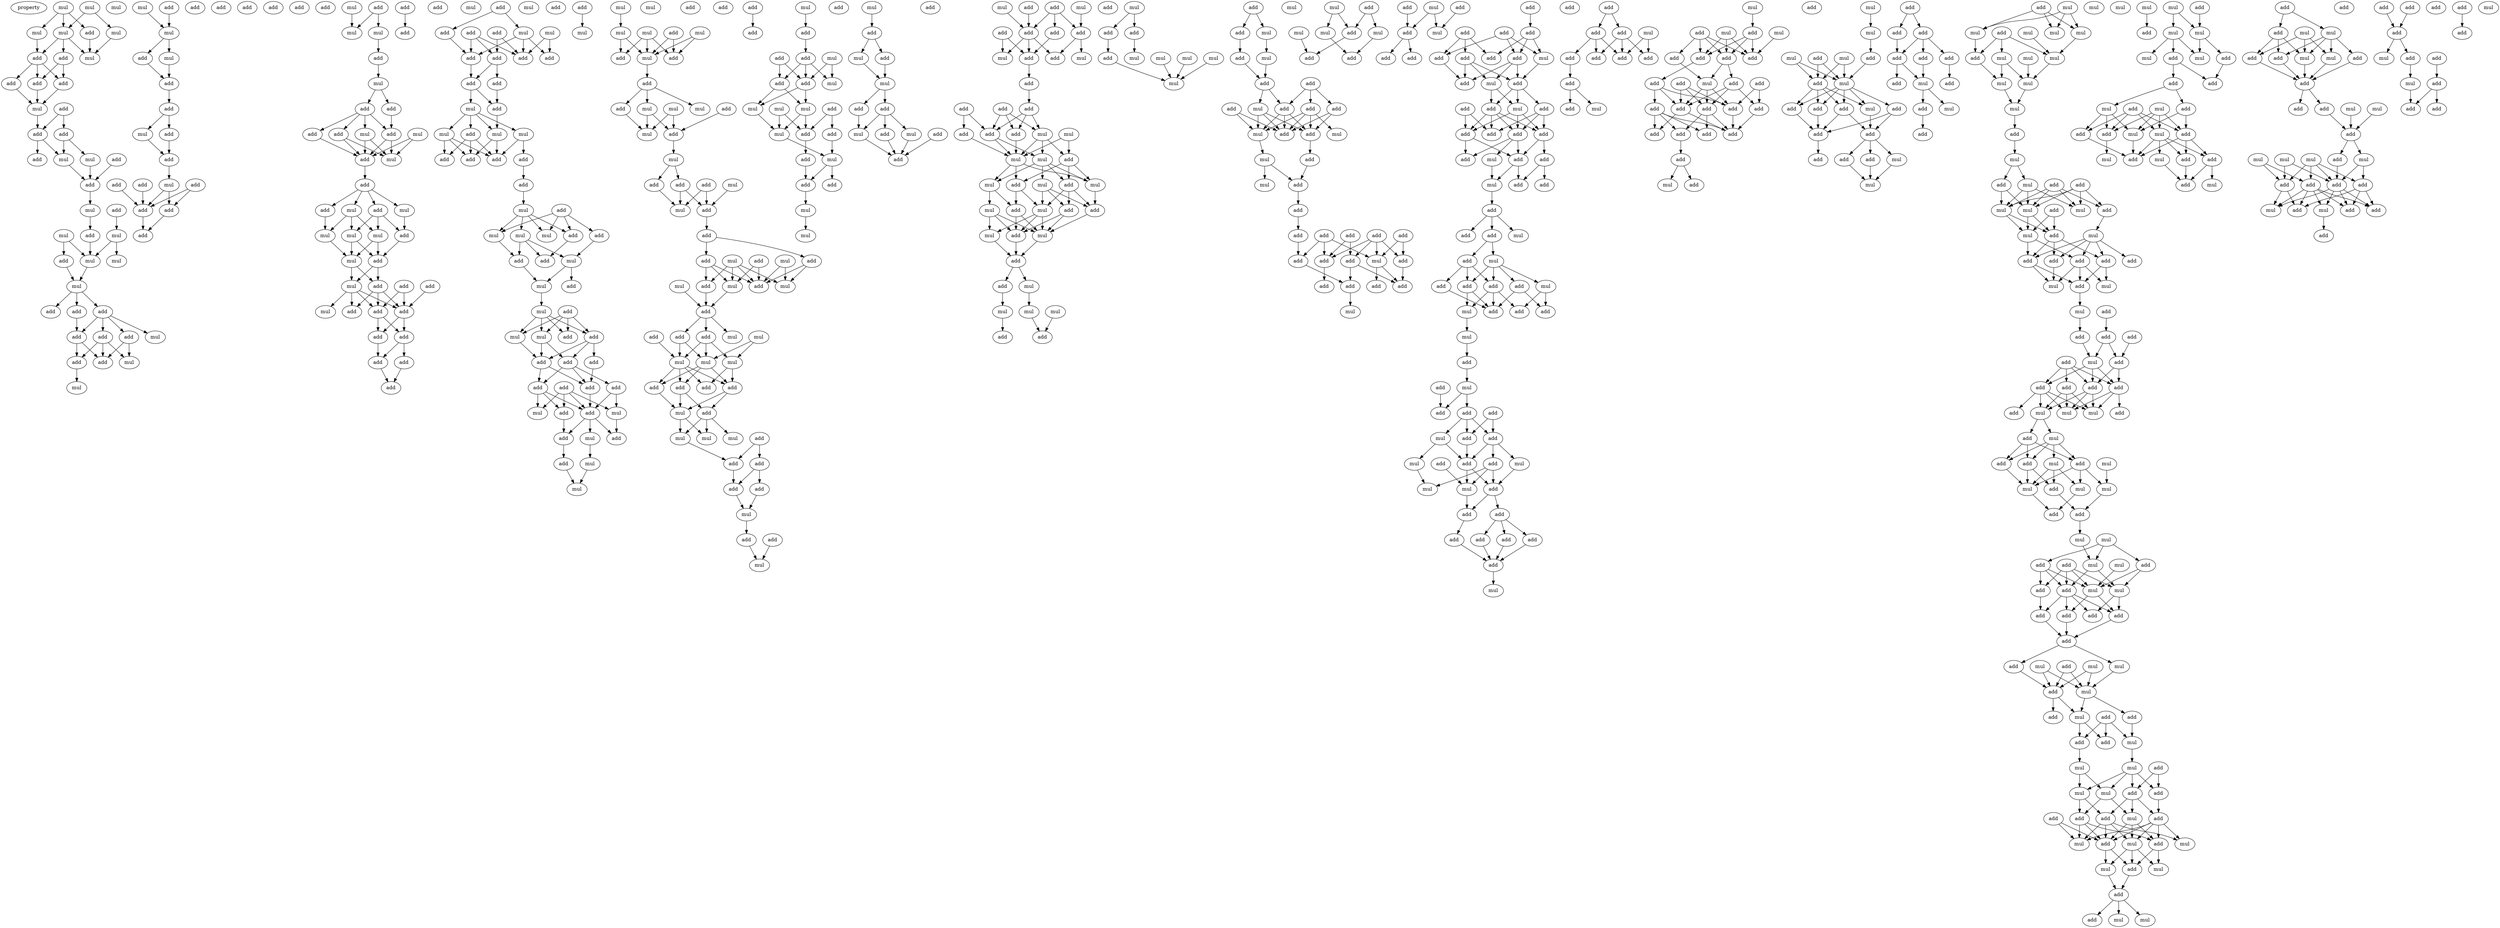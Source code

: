 digraph {
    node [fontcolor=black]
    property [mul=2,lf=1.2]
    0 [ label = mul ];
    1 [ label = mul ];
    2 [ label = mul ];
    3 [ label = add ];
    4 [ label = mul ];
    5 [ label = mul ];
    6 [ label = mul ];
    7 [ label = add ];
    8 [ label = add ];
    9 [ label = add ];
    10 [ label = add ];
    11 [ label = add ];
    12 [ label = add ];
    13 [ label = mul ];
    14 [ label = add ];
    15 [ label = add ];
    16 [ label = mul ];
    17 [ label = mul ];
    18 [ label = mul ];
    19 [ label = add ];
    20 [ label = add ];
    21 [ label = add ];
    22 [ label = add ];
    23 [ label = mul ];
    24 [ label = mul ];
    25 [ label = mul ];
    26 [ label = add ];
    27 [ label = mul ];
    28 [ label = mul ];
    29 [ label = add ];
    30 [ label = mul ];
    31 [ label = add ];
    32 [ label = add ];
    33 [ label = add ];
    34 [ label = add ];
    35 [ label = add ];
    36 [ label = add ];
    37 [ label = mul ];
    38 [ label = mul ];
    39 [ label = add ];
    40 [ label = add ];
    41 [ label = mul ];
    42 [ label = mul ];
    43 [ label = add ];
    44 [ label = mul ];
    45 [ label = add ];
    46 [ label = mul ];
    47 [ label = add ];
    48 [ label = add ];
    49 [ label = add ];
    50 [ label = add ];
    51 [ label = add ];
    52 [ label = mul ];
    53 [ label = add ];
    54 [ label = add ];
    55 [ label = add ];
    56 [ label = add ];
    57 [ label = mul ];
    58 [ label = add ];
    59 [ label = add ];
    60 [ label = add ];
    61 [ label = add ];
    62 [ label = add ];
    63 [ label = add ];
    64 [ label = mul ];
    65 [ label = add ];
    66 [ label = add ];
    67 [ label = mul ];
    68 [ label = mul ];
    69 [ label = add ];
    70 [ label = add ];
    71 [ label = mul ];
    72 [ label = add ];
    73 [ label = add ];
    74 [ label = add ];
    75 [ label = mul ];
    76 [ label = mul ];
    77 [ label = add ];
    78 [ label = add ];
    79 [ label = add ];
    80 [ label = add ];
    81 [ label = mul ];
    82 [ label = add ];
    83 [ label = add ];
    84 [ label = mul ];
    85 [ label = mul ];
    86 [ label = add ];
    87 [ label = mul ];
    88 [ label = mul ];
    89 [ label = mul ];
    90 [ label = add ];
    91 [ label = mul ];
    92 [ label = add ];
    93 [ label = add ];
    94 [ label = add ];
    95 [ label = mul ];
    96 [ label = add ];
    97 [ label = add ];
    98 [ label = add ];
    99 [ label = add ];
    100 [ label = mul ];
    101 [ label = add ];
    102 [ label = add ];
    103 [ label = add ];
    104 [ label = add ];
    105 [ label = add ];
    106 [ label = add ];
    107 [ label = mul ];
    108 [ label = add ];
    109 [ label = add ];
    110 [ label = add ];
    111 [ label = add ];
    112 [ label = mul ];
    113 [ label = mul ];
    114 [ label = add ];
    115 [ label = add ];
    116 [ label = add ];
    117 [ label = add ];
    118 [ label = add ];
    119 [ label = add ];
    120 [ label = add ];
    121 [ label = mul ];
    122 [ label = mul ];
    123 [ label = add ];
    124 [ label = mul ];
    125 [ label = mul ];
    126 [ label = add ];
    127 [ label = add ];
    128 [ label = add ];
    129 [ label = add ];
    130 [ label = add ];
    131 [ label = add ];
    132 [ label = mul ];
    133 [ label = add ];
    134 [ label = mul ];
    135 [ label = mul ];
    136 [ label = add ];
    137 [ label = mul ];
    138 [ label = add ];
    139 [ label = mul ];
    140 [ label = add ];
    141 [ label = add ];
    142 [ label = mul ];
    143 [ label = add ];
    144 [ label = mul ];
    145 [ label = add ];
    146 [ label = mul ];
    147 [ label = mul ];
    148 [ label = add ];
    149 [ label = mul ];
    150 [ label = add ];
    151 [ label = add ];
    152 [ label = add ];
    153 [ label = add ];
    154 [ label = add ];
    155 [ label = add ];
    156 [ label = add ];
    157 [ label = add ];
    158 [ label = add ];
    159 [ label = mul ];
    160 [ label = mul ];
    161 [ label = mul ];
    162 [ label = add ];
    163 [ label = add ];
    164 [ label = add ];
    165 [ label = add ];
    166 [ label = mul ];
    167 [ label = mul ];
    168 [ label = add ];
    169 [ label = mul ];
    170 [ label = mul ];
    171 [ label = mul ];
    172 [ label = mul ];
    173 [ label = add ];
    174 [ label = mul ];
    175 [ label = mul ];
    176 [ label = add ];
    177 [ label = add ];
    178 [ label = add ];
    179 [ label = add ];
    180 [ label = add ];
    181 [ label = mul ];
    182 [ label = mul ];
    183 [ label = mul ];
    184 [ label = mul ];
    185 [ label = add ];
    186 [ label = mul ];
    187 [ label = mul ];
    188 [ label = add ];
    189 [ label = mul ];
    190 [ label = add ];
    191 [ label = add ];
    192 [ label = add ];
    193 [ label = mul ];
    194 [ label = add ];
    195 [ label = add ];
    196 [ label = add ];
    197 [ label = add ];
    198 [ label = add ];
    199 [ label = mul ];
    200 [ label = mul ];
    201 [ label = mul ];
    202 [ label = add ];
    203 [ label = add ];
    204 [ label = mul ];
    205 [ label = mul ];
    206 [ label = add ];
    207 [ label = add ];
    208 [ label = mul ];
    209 [ label = add ];
    210 [ label = mul ];
    211 [ label = add ];
    212 [ label = mul ];
    213 [ label = mul ];
    214 [ label = mul ];
    215 [ label = add ];
    216 [ label = add ];
    217 [ label = add ];
    218 [ label = add ];
    219 [ label = add ];
    220 [ label = mul ];
    221 [ label = add ];
    222 [ label = mul ];
    223 [ label = mul ];
    224 [ label = mul ];
    225 [ label = add ];
    226 [ label = add ];
    227 [ label = add ];
    228 [ label = add ];
    229 [ label = add ];
    230 [ label = mul ];
    231 [ label = add ];
    232 [ label = add ];
    233 [ label = add ];
    234 [ label = add ];
    235 [ label = mul ];
    236 [ label = mul ];
    237 [ label = add ];
    238 [ label = add ];
    239 [ label = mul ];
    240 [ label = add ];
    241 [ label = add ];
    242 [ label = add ];
    243 [ label = mul ];
    244 [ label = add ];
    245 [ label = mul ];
    246 [ label = mul ];
    247 [ label = mul ];
    248 [ label = add ];
    249 [ label = mul ];
    250 [ label = add ];
    251 [ label = mul ];
    252 [ label = add ];
    253 [ label = add ];
    254 [ label = add ];
    255 [ label = add ];
    256 [ label = mul ];
    257 [ label = mul ];
    258 [ label = mul ];
    259 [ label = add ];
    260 [ label = mul ];
    261 [ label = add ];
    262 [ label = mul ];
    263 [ label = add ];
    264 [ label = add ];
    265 [ label = add ];
    266 [ label = mul ];
    267 [ label = add ];
    268 [ label = mul ];
    269 [ label = add ];
    270 [ label = add ];
    271 [ label = add ];
    272 [ label = add ];
    273 [ label = mul ];
    274 [ label = mul ];
    275 [ label = add ];
    276 [ label = add ];
    277 [ label = add ];
    278 [ label = add ];
    279 [ label = add ];
    280 [ label = mul ];
    281 [ label = add ];
    282 [ label = mul ];
    283 [ label = add ];
    284 [ label = add ];
    285 [ label = add ];
    286 [ label = add ];
    287 [ label = add ];
    288 [ label = mul ];
    289 [ label = add ];
    290 [ label = mul ];
    291 [ label = add ];
    292 [ label = mul ];
    293 [ label = add ];
    294 [ label = mul ];
    295 [ label = mul ];
    296 [ label = mul ];
    297 [ label = add ];
    298 [ label = add ];
    299 [ label = mul ];
    300 [ label = add ];
    301 [ label = add ];
    302 [ label = mul ];
    303 [ label = mul ];
    304 [ label = add ];
    305 [ label = mul ];
    306 [ label = add ];
    307 [ label = mul ];
    308 [ label = add ];
    309 [ label = add ];
    310 [ label = mul ];
    311 [ label = mul ];
    312 [ label = mul ];
    313 [ label = mul ];
    314 [ label = add ];
    315 [ label = add ];
    316 [ label = add ];
    317 [ label = mul ];
    318 [ label = add ];
    319 [ label = add ];
    320 [ label = mul ];
    321 [ label = add ];
    322 [ label = mul ];
    323 [ label = mul ];
    324 [ label = mul ];
    325 [ label = mul ];
    326 [ label = add ];
    327 [ label = mul ];
    328 [ label = mul ];
    329 [ label = add ];
    330 [ label = add ];
    331 [ label = mul ];
    332 [ label = add ];
    333 [ label = add ];
    334 [ label = add ];
    335 [ label = mul ];
    336 [ label = add ];
    337 [ label = add ];
    338 [ label = add ];
    339 [ label = mul ];
    340 [ label = add ];
    341 [ label = add ];
    342 [ label = mul ];
    343 [ label = add ];
    344 [ label = mul ];
    345 [ label = add ];
    346 [ label = mul ];
    347 [ label = add ];
    348 [ label = add ];
    349 [ label = add ];
    350 [ label = add ];
    351 [ label = add ];
    352 [ label = add ];
    353 [ label = add ];
    354 [ label = add ];
    355 [ label = mul ];
    356 [ label = add ];
    357 [ label = add ];
    358 [ label = add ];
    359 [ label = add ];
    360 [ label = add ];
    361 [ label = add ];
    362 [ label = mul ];
    363 [ label = mul ];
    364 [ label = add ];
    365 [ label = add ];
    366 [ label = mul ];
    367 [ label = mul ];
    368 [ label = mul ];
    369 [ label = add ];
    370 [ label = add ];
    371 [ label = add ];
    372 [ label = mul ];
    373 [ label = add ];
    374 [ label = mul ];
    375 [ label = add ];
    376 [ label = add ];
    377 [ label = add ];
    378 [ label = add ];
    379 [ label = add ];
    380 [ label = add ];
    381 [ label = add ];
    382 [ label = add ];
    383 [ label = add ];
    384 [ label = add ];
    385 [ label = mul ];
    386 [ label = add ];
    387 [ label = add ];
    388 [ label = mul ];
    389 [ label = add ];
    390 [ label = add ];
    391 [ label = add ];
    392 [ label = mul ];
    393 [ label = add ];
    394 [ label = add ];
    395 [ label = add ];
    396 [ label = add ];
    397 [ label = add ];
    398 [ label = add ];
    399 [ label = add ];
    400 [ label = mul ];
    401 [ label = add ];
    402 [ label = add ];
    403 [ label = mul ];
    404 [ label = add ];
    405 [ label = add ];
    406 [ label = add ];
    407 [ label = add ];
    408 [ label = add ];
    409 [ label = mul ];
    410 [ label = add ];
    411 [ label = mul ];
    412 [ label = mul ];
    413 [ label = add ];
    414 [ label = add ];
    415 [ label = add ];
    416 [ label = add ];
    417 [ label = add ];
    418 [ label = add ];
    419 [ label = add ];
    420 [ label = mul ];
    421 [ label = mul ];
    422 [ label = add ];
    423 [ label = mul ];
    424 [ label = add ];
    425 [ label = add ];
    426 [ label = add ];
    427 [ label = add ];
    428 [ label = add ];
    429 [ label = mul ];
    430 [ label = add ];
    431 [ label = add ];
    432 [ label = add ];
    433 [ label = mul ];
    434 [ label = add ];
    435 [ label = mul ];
    436 [ label = mul ];
    437 [ label = mul ];
    438 [ label = add ];
    439 [ label = add ];
    440 [ label = add ];
    441 [ label = add ];
    442 [ label = add ];
    443 [ label = add ];
    444 [ label = add ];
    445 [ label = add ];
    446 [ label = add ];
    447 [ label = mul ];
    448 [ label = add ];
    449 [ label = mul ];
    450 [ label = add ];
    451 [ label = add ];
    452 [ label = add ];
    453 [ label = add ];
    454 [ label = add ];
    455 [ label = add ];
    456 [ label = add ];
    457 [ label = mul ];
    458 [ label = mul ];
    459 [ label = add ];
    460 [ label = mul ];
    461 [ label = add ];
    462 [ label = mul ];
    463 [ label = add ];
    464 [ label = add ];
    465 [ label = add ];
    466 [ label = add ];
    467 [ label = add ];
    468 [ label = add ];
    469 [ label = mul ];
    470 [ label = add ];
    471 [ label = add ];
    472 [ label = add ];
    473 [ label = add ];
    474 [ label = add ];
    475 [ label = add ];
    476 [ label = add ];
    477 [ label = add ];
    478 [ label = add ];
    479 [ label = add ];
    480 [ label = add ];
    481 [ label = add ];
    482 [ label = add ];
    483 [ label = mul ];
    484 [ label = mul ];
    485 [ label = add ];
    486 [ label = mul ];
    487 [ label = add ];
    488 [ label = mul ];
    489 [ label = mul ];
    490 [ label = add ];
    491 [ label = mul ];
    492 [ label = add ];
    493 [ label = add ];
    494 [ label = add ];
    495 [ label = mul ];
    496 [ label = add ];
    497 [ label = add ];
    498 [ label = add ];
    499 [ label = add ];
    500 [ label = add ];
    501 [ label = add ];
    502 [ label = mul ];
    503 [ label = add ];
    504 [ label = mul ];
    505 [ label = add ];
    506 [ label = add ];
    507 [ label = add ];
    508 [ label = add ];
    509 [ label = add ];
    510 [ label = add ];
    511 [ label = mul ];
    512 [ label = add ];
    513 [ label = add ];
    514 [ label = add ];
    515 [ label = mul ];
    516 [ label = add ];
    517 [ label = mul ];
    518 [ label = add ];
    519 [ label = mul ];
    520 [ label = mul ];
    521 [ label = mul ];
    522 [ label = mul ];
    523 [ label = add ];
    524 [ label = mul ];
    525 [ label = add ];
    526 [ label = mul ];
    527 [ label = mul ];
    528 [ label = mul ];
    529 [ label = mul ];
    530 [ label = mul ];
    531 [ label = mul ];
    532 [ label = add ];
    533 [ label = mul ];
    534 [ label = add ];
    535 [ label = add ];
    536 [ label = add ];
    537 [ label = mul ];
    538 [ label = add ];
    539 [ label = mul ];
    540 [ label = mul ];
    541 [ label = mul ];
    542 [ label = add ];
    543 [ label = mul ];
    544 [ label = add ];
    545 [ label = mul ];
    546 [ label = add ];
    547 [ label = add ];
    548 [ label = add ];
    549 [ label = add ];
    550 [ label = add ];
    551 [ label = mul ];
    552 [ label = mul ];
    553 [ label = add ];
    554 [ label = mul ];
    555 [ label = add ];
    556 [ label = add ];
    557 [ label = add ];
    558 [ label = add ];
    559 [ label = mul ];
    560 [ label = add ];
    561 [ label = add ];
    562 [ label = add ];
    563 [ label = add ];
    564 [ label = add ];
    565 [ label = add ];
    566 [ label = mul ];
    567 [ label = mul ];
    568 [ label = add ];
    569 [ label = mul ];
    570 [ label = add ];
    571 [ label = add ];
    572 [ label = mul ];
    573 [ label = mul ];
    574 [ label = add ];
    575 [ label = mul ];
    576 [ label = mul ];
    577 [ label = add ];
    578 [ label = add ];
    579 [ label = mul ];
    580 [ label = mul ];
    581 [ label = add ];
    582 [ label = mul ];
    583 [ label = add ];
    584 [ label = add ];
    585 [ label = mul ];
    586 [ label = mul ];
    587 [ label = mul ];
    588 [ label = mul ];
    589 [ label = add ];
    590 [ label = add ];
    591 [ label = add ];
    592 [ label = add ];
    593 [ label = mul ];
    594 [ label = add ];
    595 [ label = mul ];
    596 [ label = add ];
    597 [ label = add ];
    598 [ label = add ];
    599 [ label = add ];
    600 [ label = add ];
    601 [ label = mul ];
    602 [ label = add ];
    603 [ label = mul ];
    604 [ label = mul ];
    605 [ label = add ];
    606 [ label = mul ];
    607 [ label = add ];
    608 [ label = add ];
    609 [ label = mul ];
    610 [ label = add ];
    611 [ label = add ];
    612 [ label = mul ];
    613 [ label = add ];
    614 [ label = add ];
    615 [ label = mul ];
    616 [ label = mul ];
    617 [ label = add ];
    618 [ label = add ];
    619 [ label = mul ];
    620 [ label = add ];
    621 [ label = mul ];
    622 [ label = mul ];
    623 [ label = add ];
    624 [ label = add ];
    625 [ label = add ];
    626 [ label = add ];
    627 [ label = mul ];
    628 [ label = add ];
    629 [ label = add ];
    630 [ label = mul ];
    631 [ label = mul ];
    632 [ label = mul ];
    633 [ label = add ];
    634 [ label = mul ];
    635 [ label = add ];
    636 [ label = mul ];
    637 [ label = add ];
    638 [ label = mul ];
    639 [ label = add ];
    640 [ label = mul ];
    641 [ label = mul ];
    642 [ label = add ];
    643 [ label = mul ];
    644 [ label = mul ];
    645 [ label = mul ];
    646 [ label = mul ];
    647 [ label = add ];
    648 [ label = add ];
    649 [ label = add ];
    650 [ label = add ];
    651 [ label = add ];
    652 [ label = mul ];
    653 [ label = mul ];
    654 [ label = add ];
    655 [ label = add ];
    656 [ label = add ];
    657 [ label = add ];
    658 [ label = mul ];
    659 [ label = mul ];
    660 [ label = add ];
    661 [ label = mul ];
    662 [ label = add ];
    663 [ label = mul ];
    664 [ label = add ];
    665 [ label = add ];
    666 [ label = mul ];
    667 [ label = add ];
    668 [ label = add ];
    669 [ label = mul ];
    670 [ label = mul ];
    671 [ label = add ];
    672 [ label = mul ];
    673 [ label = add ];
    674 [ label = add ];
    675 [ label = mul ];
    676 [ label = add ];
    677 [ label = add ];
    678 [ label = add ];
    679 [ label = mul ];
    680 [ label = mul ];
    681 [ label = add ];
    682 [ label = add ];
    683 [ label = mul ];
    684 [ label = add ];
    685 [ label = mul ];
    686 [ label = mul ];
    687 [ label = mul ];
    688 [ label = add ];
    689 [ label = add ];
    690 [ label = add ];
    691 [ label = add ];
    692 [ label = mul ];
    693 [ label = add ];
    694 [ label = add ];
    695 [ label = mul ];
    696 [ label = add ];
    697 [ label = add ];
    698 [ label = add ];
    699 [ label = add ];
    700 [ label = add ];
    701 [ label = add ];
    702 [ label = add ];
    703 [ label = mul ];
    704 [ label = add ];
    705 [ label = mul ];
    706 [ label = add ];
    707 [ label = add ];
    708 [ label = add ];
    709 [ label = add ];
    710 [ label = mul ];
    711 [ label = add ];
    0 -> 3 [ name = 0 ];
    0 -> 4 [ name = 1 ];
    0 -> 5 [ name = 2 ];
    1 -> 2 [ name = 3 ];
    1 -> 5 [ name = 4 ];
    2 -> 6 [ name = 5 ];
    3 -> 6 [ name = 6 ];
    4 -> 8 [ name = 7 ];
    5 -> 6 [ name = 8 ];
    5 -> 7 [ name = 9 ];
    5 -> 8 [ name = 10 ];
    7 -> 10 [ name = 11 ];
    7 -> 11 [ name = 12 ];
    8 -> 9 [ name = 13 ];
    8 -> 10 [ name = 14 ];
    8 -> 11 [ name = 15 ];
    9 -> 13 [ name = 16 ];
    10 -> 13 [ name = 17 ];
    11 -> 13 [ name = 18 ];
    12 -> 14 [ name = 19 ];
    12 -> 15 [ name = 20 ];
    13 -> 15 [ name = 21 ];
    14 -> 17 [ name = 22 ];
    14 -> 18 [ name = 23 ];
    15 -> 17 [ name = 24 ];
    15 -> 19 [ name = 25 ];
    17 -> 21 [ name = 26 ];
    18 -> 21 [ name = 27 ];
    20 -> 21 [ name = 28 ];
    21 -> 23 [ name = 29 ];
    22 -> 24 [ name = 30 ];
    23 -> 26 [ name = 31 ];
    24 -> 27 [ name = 32 ];
    24 -> 28 [ name = 33 ];
    25 -> 28 [ name = 34 ];
    25 -> 29 [ name = 35 ];
    26 -> 28 [ name = 36 ];
    28 -> 30 [ name = 37 ];
    29 -> 30 [ name = 38 ];
    30 -> 31 [ name = 39 ];
    30 -> 32 [ name = 40 ];
    30 -> 33 [ name = 41 ];
    32 -> 34 [ name = 42 ];
    33 -> 34 [ name = 43 ];
    33 -> 35 [ name = 44 ];
    33 -> 36 [ name = 45 ];
    33 -> 37 [ name = 46 ];
    34 -> 39 [ name = 47 ];
    34 -> 40 [ name = 48 ];
    35 -> 38 [ name = 49 ];
    35 -> 40 [ name = 50 ];
    36 -> 38 [ name = 51 ];
    36 -> 39 [ name = 52 ];
    36 -> 40 [ name = 53 ];
    39 -> 41 [ name = 54 ];
    42 -> 44 [ name = 55 ];
    43 -> 44 [ name = 56 ];
    44 -> 45 [ name = 57 ];
    44 -> 46 [ name = 58 ];
    45 -> 50 [ name = 59 ];
    46 -> 50 [ name = 60 ];
    50 -> 51 [ name = 61 ];
    51 -> 52 [ name = 62 ];
    51 -> 53 [ name = 63 ];
    52 -> 56 [ name = 64 ];
    53 -> 56 [ name = 65 ];
    56 -> 57 [ name = 66 ];
    57 -> 62 [ name = 67 ];
    57 -> 63 [ name = 68 ];
    59 -> 62 [ name = 69 ];
    60 -> 62 [ name = 70 ];
    60 -> 63 [ name = 71 ];
    61 -> 62 [ name = 72 ];
    62 -> 65 [ name = 73 ];
    63 -> 65 [ name = 74 ];
    64 -> 68 [ name = 75 ];
    66 -> 67 [ name = 76 ];
    66 -> 68 [ name = 77 ];
    67 -> 69 [ name = 78 ];
    69 -> 71 [ name = 79 ];
    70 -> 73 [ name = 80 ];
    71 -> 72 [ name = 81 ];
    71 -> 74 [ name = 82 ];
    72 -> 78 [ name = 83 ];
    74 -> 75 [ name = 84 ];
    74 -> 77 [ name = 85 ];
    74 -> 78 [ name = 86 ];
    74 -> 79 [ name = 87 ];
    75 -> 80 [ name = 88 ];
    75 -> 81 [ name = 89 ];
    76 -> 80 [ name = 90 ];
    76 -> 81 [ name = 91 ];
    77 -> 80 [ name = 92 ];
    77 -> 81 [ name = 93 ];
    78 -> 80 [ name = 94 ];
    78 -> 81 [ name = 95 ];
    79 -> 80 [ name = 96 ];
    80 -> 82 [ name = 97 ];
    82 -> 83 [ name = 98 ];
    82 -> 84 [ name = 99 ];
    82 -> 85 [ name = 100 ];
    82 -> 86 [ name = 101 ];
    83 -> 87 [ name = 102 ];
    83 -> 89 [ name = 103 ];
    83 -> 90 [ name = 104 ];
    84 -> 87 [ name = 105 ];
    84 -> 88 [ name = 106 ];
    84 -> 89 [ name = 107 ];
    85 -> 90 [ name = 108 ];
    86 -> 88 [ name = 109 ];
    87 -> 91 [ name = 110 ];
    87 -> 92 [ name = 111 ];
    88 -> 91 [ name = 112 ];
    89 -> 91 [ name = 113 ];
    89 -> 92 [ name = 114 ];
    90 -> 92 [ name = 115 ];
    91 -> 95 [ name = 116 ];
    91 -> 96 [ name = 117 ];
    92 -> 95 [ name = 118 ];
    92 -> 96 [ name = 119 ];
    93 -> 98 [ name = 120 ];
    93 -> 99 [ name = 121 ];
    94 -> 99 [ name = 122 ];
    95 -> 97 [ name = 123 ];
    95 -> 98 [ name = 124 ];
    95 -> 99 [ name = 125 ];
    95 -> 100 [ name = 126 ];
    96 -> 97 [ name = 127 ];
    96 -> 98 [ name = 128 ];
    96 -> 99 [ name = 129 ];
    98 -> 101 [ name = 130 ];
    98 -> 102 [ name = 131 ];
    99 -> 101 [ name = 132 ];
    99 -> 102 [ name = 133 ];
    101 -> 103 [ name = 134 ];
    102 -> 103 [ name = 135 ];
    102 -> 104 [ name = 136 ];
    103 -> 105 [ name = 137 ];
    104 -> 105 [ name = 138 ];
    108 -> 111 [ name = 139 ];
    108 -> 112 [ name = 140 ];
    109 -> 115 [ name = 141 ];
    109 -> 116 [ name = 142 ];
    110 -> 114 [ name = 143 ];
    110 -> 115 [ name = 144 ];
    110 -> 116 [ name = 145 ];
    111 -> 114 [ name = 146 ];
    112 -> 114 [ name = 147 ];
    112 -> 115 [ name = 148 ];
    112 -> 117 [ name = 149 ];
    113 -> 115 [ name = 150 ];
    113 -> 117 [ name = 151 ];
    114 -> 119 [ name = 152 ];
    116 -> 118 [ name = 153 ];
    116 -> 119 [ name = 154 ];
    118 -> 120 [ name = 155 ];
    119 -> 120 [ name = 156 ];
    119 -> 121 [ name = 157 ];
    120 -> 125 [ name = 158 ];
    121 -> 122 [ name = 159 ];
    121 -> 123 [ name = 160 ];
    121 -> 124 [ name = 161 ];
    121 -> 125 [ name = 162 ];
    122 -> 126 [ name = 163 ];
    122 -> 128 [ name = 164 ];
    122 -> 129 [ name = 165 ];
    123 -> 126 [ name = 166 ];
    123 -> 128 [ name = 167 ];
    123 -> 129 [ name = 168 ];
    124 -> 127 [ name = 169 ];
    124 -> 129 [ name = 170 ];
    125 -> 128 [ name = 171 ];
    125 -> 129 [ name = 172 ];
    127 -> 130 [ name = 173 ];
    130 -> 132 [ name = 174 ];
    131 -> 133 [ name = 175 ];
    131 -> 134 [ name = 176 ];
    131 -> 135 [ name = 177 ];
    131 -> 136 [ name = 178 ];
    132 -> 133 [ name = 179 ];
    132 -> 134 [ name = 180 ];
    132 -> 135 [ name = 181 ];
    132 -> 137 [ name = 182 ];
    133 -> 138 [ name = 183 ];
    134 -> 140 [ name = 184 ];
    136 -> 139 [ name = 185 ];
    137 -> 138 [ name = 186 ];
    137 -> 139 [ name = 187 ];
    137 -> 140 [ name = 188 ];
    139 -> 141 [ name = 189 ];
    139 -> 142 [ name = 190 ];
    140 -> 142 [ name = 191 ];
    142 -> 144 [ name = 192 ];
    143 -> 145 [ name = 193 ];
    143 -> 147 [ name = 194 ];
    143 -> 148 [ name = 195 ];
    143 -> 149 [ name = 196 ];
    144 -> 145 [ name = 197 ];
    144 -> 147 [ name = 198 ];
    144 -> 148 [ name = 199 ];
    144 -> 149 [ name = 200 ];
    145 -> 150 [ name = 201 ];
    145 -> 151 [ name = 202 ];
    145 -> 152 [ name = 203 ];
    147 -> 151 [ name = 204 ];
    149 -> 151 [ name = 205 ];
    149 -> 152 [ name = 206 ];
    150 -> 156 [ name = 207 ];
    151 -> 155 [ name = 208 ];
    151 -> 156 [ name = 209 ];
    152 -> 154 [ name = 210 ];
    152 -> 155 [ name = 211 ];
    152 -> 156 [ name = 212 ];
    153 -> 157 [ name = 213 ];
    153 -> 158 [ name = 214 ];
    153 -> 159 [ name = 215 ];
    153 -> 160 [ name = 216 ];
    154 -> 158 [ name = 217 ];
    154 -> 159 [ name = 218 ];
    155 -> 157 [ name = 219 ];
    155 -> 158 [ name = 220 ];
    155 -> 160 [ name = 221 ];
    156 -> 158 [ name = 222 ];
    157 -> 163 [ name = 223 ];
    158 -> 161 [ name = 224 ];
    158 -> 162 [ name = 225 ];
    158 -> 163 [ name = 226 ];
    159 -> 162 [ name = 227 ];
    161 -> 166 [ name = 228 ];
    163 -> 165 [ name = 229 ];
    165 -> 167 [ name = 230 ];
    166 -> 167 [ name = 231 ];
    168 -> 169 [ name = 232 ];
    170 -> 171 [ name = 233 ];
    171 -> 175 [ name = 234 ];
    171 -> 177 [ name = 235 ];
    172 -> 175 [ name = 236 ];
    172 -> 176 [ name = 237 ];
    172 -> 177 [ name = 238 ];
    173 -> 175 [ name = 239 ];
    173 -> 176 [ name = 240 ];
    174 -> 175 [ name = 241 ];
    174 -> 176 [ name = 242 ];
    175 -> 178 [ name = 243 ];
    178 -> 179 [ name = 244 ];
    178 -> 181 [ name = 245 ];
    178 -> 182 [ name = 246 ];
    179 -> 184 [ name = 247 ];
    180 -> 185 [ name = 248 ];
    182 -> 184 [ name = 249 ];
    182 -> 185 [ name = 250 ];
    183 -> 184 [ name = 251 ];
    183 -> 185 [ name = 252 ];
    185 -> 187 [ name = 253 ];
    187 -> 188 [ name = 254 ];
    187 -> 192 [ name = 255 ];
    188 -> 193 [ name = 256 ];
    188 -> 194 [ name = 257 ];
    189 -> 194 [ name = 258 ];
    191 -> 193 [ name = 259 ];
    191 -> 194 [ name = 260 ];
    192 -> 193 [ name = 261 ];
    194 -> 195 [ name = 262 ];
    195 -> 196 [ name = 263 ];
    195 -> 197 [ name = 264 ];
    196 -> 202 [ name = 265 ];
    196 -> 203 [ name = 266 ];
    196 -> 204 [ name = 267 ];
    197 -> 203 [ name = 268 ];
    197 -> 205 [ name = 269 ];
    198 -> 203 [ name = 270 ];
    198 -> 204 [ name = 271 ];
    199 -> 203 [ name = 272 ];
    199 -> 205 [ name = 273 ];
    200 -> 202 [ name = 274 ];
    200 -> 203 [ name = 275 ];
    200 -> 204 [ name = 276 ];
    200 -> 205 [ name = 277 ];
    201 -> 206 [ name = 278 ];
    202 -> 206 [ name = 279 ];
    204 -> 206 [ name = 280 ];
    206 -> 208 [ name = 281 ];
    206 -> 209 [ name = 282 ];
    206 -> 211 [ name = 283 ];
    207 -> 213 [ name = 284 ];
    209 -> 212 [ name = 285 ];
    209 -> 213 [ name = 286 ];
    209 -> 214 [ name = 287 ];
    210 -> 212 [ name = 288 ];
    210 -> 214 [ name = 289 ];
    211 -> 212 [ name = 290 ];
    211 -> 213 [ name = 291 ];
    212 -> 215 [ name = 292 ];
    212 -> 217 [ name = 293 ];
    212 -> 218 [ name = 294 ];
    213 -> 215 [ name = 295 ];
    213 -> 216 [ name = 296 ];
    213 -> 217 [ name = 297 ];
    213 -> 218 [ name = 298 ];
    214 -> 216 [ name = 299 ];
    214 -> 218 [ name = 300 ];
    215 -> 219 [ name = 301 ];
    215 -> 220 [ name = 302 ];
    217 -> 220 [ name = 303 ];
    218 -> 219 [ name = 304 ];
    218 -> 220 [ name = 305 ];
    219 -> 222 [ name = 306 ];
    219 -> 223 [ name = 307 ];
    219 -> 224 [ name = 308 ];
    220 -> 222 [ name = 309 ];
    220 -> 223 [ name = 310 ];
    222 -> 227 [ name = 311 ];
    225 -> 226 [ name = 312 ];
    225 -> 227 [ name = 313 ];
    226 -> 228 [ name = 314 ];
    226 -> 229 [ name = 315 ];
    227 -> 229 [ name = 316 ];
    228 -> 230 [ name = 317 ];
    229 -> 230 [ name = 318 ];
    230 -> 232 [ name = 319 ];
    231 -> 235 [ name = 320 ];
    232 -> 235 [ name = 321 ];
    233 -> 234 [ name = 322 ];
    236 -> 237 [ name = 323 ];
    237 -> 238 [ name = 324 ];
    238 -> 241 [ name = 325 ];
    238 -> 242 [ name = 326 ];
    238 -> 243 [ name = 327 ];
    239 -> 242 [ name = 328 ];
    239 -> 243 [ name = 329 ];
    240 -> 241 [ name = 330 ];
    240 -> 242 [ name = 331 ];
    241 -> 245 [ name = 332 ];
    241 -> 247 [ name = 333 ];
    242 -> 245 [ name = 334 ];
    242 -> 247 [ name = 335 ];
    244 -> 248 [ name = 336 ];
    244 -> 250 [ name = 337 ];
    245 -> 249 [ name = 338 ];
    245 -> 250 [ name = 339 ];
    246 -> 249 [ name = 340 ];
    246 -> 250 [ name = 341 ];
    247 -> 249 [ name = 342 ];
    248 -> 251 [ name = 343 ];
    249 -> 251 [ name = 344 ];
    250 -> 252 [ name = 345 ];
    251 -> 254 [ name = 346 ];
    251 -> 255 [ name = 347 ];
    252 -> 254 [ name = 348 ];
    254 -> 256 [ name = 349 ];
    256 -> 257 [ name = 350 ];
    258 -> 259 [ name = 351 ];
    259 -> 260 [ name = 352 ];
    259 -> 261 [ name = 353 ];
    260 -> 262 [ name = 354 ];
    261 -> 262 [ name = 355 ];
    262 -> 263 [ name = 356 ];
    262 -> 264 [ name = 357 ];
    263 -> 266 [ name = 358 ];
    264 -> 265 [ name = 359 ];
    264 -> 266 [ name = 360 ];
    264 -> 268 [ name = 361 ];
    265 -> 270 [ name = 362 ];
    266 -> 270 [ name = 363 ];
    267 -> 270 [ name = 364 ];
    268 -> 270 [ name = 365 ];
    271 -> 277 [ name = 366 ];
    272 -> 276 [ name = 367 ];
    272 -> 277 [ name = 368 ];
    272 -> 278 [ name = 369 ];
    273 -> 278 [ name = 370 ];
    274 -> 277 [ name = 371 ];
    275 -> 281 [ name = 372 ];
    275 -> 282 [ name = 373 ];
    276 -> 281 [ name = 374 ];
    277 -> 279 [ name = 375 ];
    277 -> 281 [ name = 376 ];
    277 -> 282 [ name = 377 ];
    278 -> 279 [ name = 378 ];
    278 -> 280 [ name = 379 ];
    281 -> 283 [ name = 380 ];
    283 -> 286 [ name = 381 ];
    284 -> 287 [ name = 382 ];
    284 -> 291 [ name = 383 ];
    285 -> 288 [ name = 384 ];
    285 -> 289 [ name = 385 ];
    285 -> 291 [ name = 386 ];
    286 -> 288 [ name = 387 ];
    286 -> 289 [ name = 388 ];
    286 -> 291 [ name = 389 ];
    287 -> 292 [ name = 390 ];
    288 -> 292 [ name = 391 ];
    288 -> 293 [ name = 392 ];
    288 -> 294 [ name = 393 ];
    289 -> 292 [ name = 394 ];
    290 -> 292 [ name = 395 ];
    290 -> 293 [ name = 396 ];
    291 -> 292 [ name = 397 ];
    291 -> 294 [ name = 398 ];
    292 -> 295 [ name = 399 ];
    292 -> 297 [ name = 400 ];
    292 -> 299 [ name = 401 ];
    293 -> 295 [ name = 402 ];
    293 -> 297 [ name = 403 ];
    293 -> 298 [ name = 404 ];
    294 -> 295 [ name = 405 ];
    294 -> 296 [ name = 406 ];
    294 -> 298 [ name = 407 ];
    294 -> 299 [ name = 408 ];
    295 -> 304 [ name = 409 ];
    296 -> 300 [ name = 410 ];
    296 -> 302 [ name = 411 ];
    296 -> 304 [ name = 412 ];
    297 -> 301 [ name = 413 ];
    297 -> 302 [ name = 414 ];
    298 -> 300 [ name = 415 ];
    298 -> 302 [ name = 416 ];
    298 -> 304 [ name = 417 ];
    299 -> 301 [ name = 418 ];
    299 -> 303 [ name = 419 ];
    300 -> 306 [ name = 420 ];
    300 -> 307 [ name = 421 ];
    301 -> 306 [ name = 422 ];
    301 -> 307 [ name = 423 ];
    302 -> 305 [ name = 424 ];
    302 -> 306 [ name = 425 ];
    302 -> 307 [ name = 426 ];
    303 -> 305 [ name = 427 ];
    303 -> 306 [ name = 428 ];
    303 -> 307 [ name = 429 ];
    304 -> 307 [ name = 430 ];
    305 -> 308 [ name = 431 ];
    306 -> 308 [ name = 432 ];
    307 -> 308 [ name = 433 ];
    308 -> 309 [ name = 434 ];
    308 -> 310 [ name = 435 ];
    309 -> 313 [ name = 436 ];
    310 -> 311 [ name = 437 ];
    311 -> 315 [ name = 438 ];
    312 -> 315 [ name = 439 ];
    313 -> 314 [ name = 440 ];
    317 -> 318 [ name = 441 ];
    317 -> 319 [ name = 442 ];
    318 -> 321 [ name = 443 ];
    319 -> 322 [ name = 444 ];
    320 -> 325 [ name = 445 ];
    321 -> 325 [ name = 446 ];
    323 -> 325 [ name = 447 ];
    324 -> 325 [ name = 448 ];
    326 -> 327 [ name = 449 ];
    326 -> 329 [ name = 450 ];
    327 -> 331 [ name = 451 ];
    329 -> 330 [ name = 452 ];
    330 -> 332 [ name = 453 ];
    331 -> 332 [ name = 454 ];
    332 -> 335 [ name = 455 ];
    332 -> 337 [ name = 456 ];
    333 -> 336 [ name = 457 ];
    333 -> 337 [ name = 458 ];
    333 -> 338 [ name = 459 ];
    334 -> 339 [ name = 460 ];
    334 -> 340 [ name = 461 ];
    335 -> 339 [ name = 462 ];
    335 -> 340 [ name = 463 ];
    335 -> 341 [ name = 464 ];
    336 -> 339 [ name = 465 ];
    336 -> 340 [ name = 466 ];
    336 -> 341 [ name = 467 ];
    336 -> 342 [ name = 468 ];
    337 -> 339 [ name = 469 ];
    337 -> 340 [ name = 470 ];
    337 -> 341 [ name = 471 ];
    338 -> 340 [ name = 472 ];
    338 -> 341 [ name = 473 ];
    339 -> 344 [ name = 474 ];
    341 -> 343 [ name = 475 ];
    343 -> 345 [ name = 476 ];
    344 -> 345 [ name = 477 ];
    344 -> 346 [ name = 478 ];
    345 -> 347 [ name = 479 ];
    347 -> 350 [ name = 480 ];
    348 -> 353 [ name = 481 ];
    348 -> 355 [ name = 482 ];
    348 -> 356 [ name = 483 ];
    348 -> 357 [ name = 484 ];
    349 -> 355 [ name = 485 ];
    349 -> 356 [ name = 486 ];
    350 -> 354 [ name = 487 ];
    351 -> 353 [ name = 488 ];
    351 -> 357 [ name = 489 ];
    352 -> 354 [ name = 490 ];
    352 -> 355 [ name = 491 ];
    352 -> 357 [ name = 492 ];
    353 -> 360 [ name = 493 ];
    353 -> 361 [ name = 494 ];
    354 -> 361 [ name = 495 ];
    355 -> 358 [ name = 496 ];
    355 -> 360 [ name = 497 ];
    356 -> 360 [ name = 498 ];
    357 -> 359 [ name = 499 ];
    361 -> 362 [ name = 500 ];
    363 -> 365 [ name = 501 ];
    363 -> 367 [ name = 502 ];
    364 -> 365 [ name = 503 ];
    364 -> 368 [ name = 504 ];
    365 -> 370 [ name = 505 ];
    366 -> 370 [ name = 506 ];
    367 -> 369 [ name = 507 ];
    368 -> 369 [ name = 508 ];
    371 -> 375 [ name = 509 ];
    372 -> 374 [ name = 510 ];
    372 -> 375 [ name = 511 ];
    373 -> 374 [ name = 512 ];
    375 -> 376 [ name = 513 ];
    375 -> 377 [ name = 514 ];
    378 -> 379 [ name = 515 ];
    379 -> 382 [ name = 516 ];
    379 -> 385 [ name = 517 ];
    379 -> 386 [ name = 518 ];
    380 -> 382 [ name = 519 ];
    380 -> 383 [ name = 520 ];
    380 -> 385 [ name = 521 ];
    381 -> 383 [ name = 522 ];
    381 -> 384 [ name = 523 ];
    381 -> 386 [ name = 524 ];
    382 -> 387 [ name = 525 ];
    382 -> 388 [ name = 526 ];
    382 -> 389 [ name = 527 ];
    383 -> 389 [ name = 528 ];
    384 -> 387 [ name = 529 ];
    384 -> 388 [ name = 530 ];
    384 -> 389 [ name = 531 ];
    385 -> 387 [ name = 532 ];
    387 -> 390 [ name = 533 ];
    387 -> 391 [ name = 534 ];
    387 -> 392 [ name = 535 ];
    388 -> 390 [ name = 536 ];
    388 -> 392 [ name = 537 ];
    390 -> 394 [ name = 538 ];
    390 -> 395 [ name = 539 ];
    390 -> 396 [ name = 540 ];
    390 -> 397 [ name = 541 ];
    391 -> 394 [ name = 542 ];
    391 -> 395 [ name = 543 ];
    391 -> 397 [ name = 544 ];
    392 -> 395 [ name = 545 ];
    392 -> 396 [ name = 546 ];
    392 -> 397 [ name = 547 ];
    393 -> 394 [ name = 548 ];
    393 -> 396 [ name = 549 ];
    395 -> 398 [ name = 550 ];
    395 -> 399 [ name = 551 ];
    396 -> 398 [ name = 552 ];
    396 -> 401 [ name = 553 ];
    397 -> 398 [ name = 554 ];
    397 -> 400 [ name = 555 ];
    397 -> 401 [ name = 556 ];
    398 -> 403 [ name = 557 ];
    398 -> 404 [ name = 558 ];
    399 -> 402 [ name = 559 ];
    399 -> 404 [ name = 560 ];
    400 -> 403 [ name = 561 ];
    403 -> 405 [ name = 562 ];
    405 -> 407 [ name = 563 ];
    405 -> 408 [ name = 564 ];
    405 -> 409 [ name = 565 ];
    408 -> 410 [ name = 566 ];
    408 -> 411 [ name = 567 ];
    410 -> 413 [ name = 568 ];
    410 -> 415 [ name = 569 ];
    410 -> 416 [ name = 570 ];
    411 -> 412 [ name = 571 ];
    411 -> 413 [ name = 572 ];
    411 -> 414 [ name = 573 ];
    411 -> 415 [ name = 574 ];
    412 -> 418 [ name = 575 ];
    412 -> 419 [ name = 576 ];
    413 -> 417 [ name = 577 ];
    413 -> 420 [ name = 578 ];
    414 -> 417 [ name = 579 ];
    414 -> 419 [ name = 580 ];
    415 -> 417 [ name = 581 ];
    415 -> 418 [ name = 582 ];
    415 -> 420 [ name = 583 ];
    416 -> 417 [ name = 584 ];
    420 -> 421 [ name = 585 ];
    421 -> 422 [ name = 586 ];
    422 -> 423 [ name = 587 ];
    423 -> 425 [ name = 588 ];
    423 -> 427 [ name = 589 ];
    424 -> 425 [ name = 590 ];
    426 -> 428 [ name = 591 ];
    426 -> 430 [ name = 592 ];
    427 -> 428 [ name = 593 ];
    427 -> 429 [ name = 594 ];
    427 -> 430 [ name = 595 ];
    428 -> 431 [ name = 596 ];
    428 -> 433 [ name = 597 ];
    428 -> 434 [ name = 598 ];
    429 -> 434 [ name = 599 ];
    429 -> 435 [ name = 600 ];
    430 -> 434 [ name = 601 ];
    431 -> 436 [ name = 602 ];
    431 -> 437 [ name = 603 ];
    431 -> 438 [ name = 604 ];
    432 -> 437 [ name = 605 ];
    433 -> 438 [ name = 606 ];
    434 -> 437 [ name = 607 ];
    434 -> 438 [ name = 608 ];
    435 -> 436 [ name = 609 ];
    437 -> 440 [ name = 610 ];
    438 -> 439 [ name = 611 ];
    438 -> 440 [ name = 612 ];
    439 -> 441 [ name = 613 ];
    439 -> 442 [ name = 614 ];
    439 -> 443 [ name = 615 ];
    440 -> 444 [ name = 616 ];
    441 -> 445 [ name = 617 ];
    442 -> 445 [ name = 618 ];
    443 -> 445 [ name = 619 ];
    444 -> 445 [ name = 620 ];
    445 -> 447 [ name = 621 ];
    446 -> 448 [ name = 622 ];
    446 -> 450 [ name = 623 ];
    448 -> 451 [ name = 624 ];
    448 -> 452 [ name = 625 ];
    448 -> 453 [ name = 626 ];
    449 -> 452 [ name = 627 ];
    449 -> 453 [ name = 628 ];
    450 -> 451 [ name = 629 ];
    450 -> 452 [ name = 630 ];
    450 -> 454 [ name = 631 ];
    454 -> 455 [ name = 632 ];
    455 -> 456 [ name = 633 ];
    455 -> 457 [ name = 634 ];
    458 -> 461 [ name = 635 ];
    459 -> 463 [ name = 636 ];
    459 -> 464 [ name = 637 ];
    459 -> 465 [ name = 638 ];
    459 -> 466 [ name = 639 ];
    460 -> 466 [ name = 640 ];
    461 -> 464 [ name = 641 ];
    461 -> 465 [ name = 642 ];
    461 -> 466 [ name = 643 ];
    462 -> 464 [ name = 644 ];
    462 -> 465 [ name = 645 ];
    462 -> 466 [ name = 646 ];
    463 -> 469 [ name = 647 ];
    464 -> 467 [ name = 648 ];
    464 -> 469 [ name = 649 ];
    465 -> 470 [ name = 650 ];
    467 -> 472 [ name = 651 ];
    467 -> 475 [ name = 652 ];
    467 -> 476 [ name = 653 ];
    468 -> 473 [ name = 654 ];
    468 -> 476 [ name = 655 ];
    469 -> 472 [ name = 656 ];
    469 -> 473 [ name = 657 ];
    469 -> 475 [ name = 658 ];
    470 -> 472 [ name = 659 ];
    470 -> 473 [ name = 660 ];
    470 -> 474 [ name = 661 ];
    471 -> 472 [ name = 662 ];
    471 -> 473 [ name = 663 ];
    471 -> 475 [ name = 664 ];
    472 -> 477 [ name = 665 ];
    472 -> 478 [ name = 666 ];
    473 -> 478 [ name = 667 ];
    474 -> 477 [ name = 668 ];
    474 -> 478 [ name = 669 ];
    474 -> 479 [ name = 670 ];
    474 -> 480 [ name = 671 ];
    475 -> 478 [ name = 672 ];
    475 -> 479 [ name = 673 ];
    475 -> 480 [ name = 674 ];
    476 -> 478 [ name = 675 ];
    479 -> 481 [ name = 676 ];
    481 -> 484 [ name = 677 ];
    481 -> 485 [ name = 678 ];
    483 -> 486 [ name = 679 ];
    486 -> 490 [ name = 680 ];
    487 -> 491 [ name = 681 ];
    487 -> 492 [ name = 682 ];
    488 -> 491 [ name = 683 ];
    488 -> 492 [ name = 684 ];
    489 -> 491 [ name = 685 ];
    489 -> 492 [ name = 686 ];
    490 -> 491 [ name = 687 ];
    491 -> 493 [ name = 688 ];
    491 -> 494 [ name = 689 ];
    491 -> 495 [ name = 690 ];
    491 -> 496 [ name = 691 ];
    491 -> 497 [ name = 692 ];
    492 -> 494 [ name = 693 ];
    492 -> 495 [ name = 694 ];
    492 -> 496 [ name = 695 ];
    492 -> 497 [ name = 696 ];
    493 -> 498 [ name = 697 ];
    493 -> 499 [ name = 698 ];
    494 -> 498 [ name = 699 ];
    494 -> 499 [ name = 700 ];
    495 -> 499 [ name = 701 ];
    496 -> 498 [ name = 702 ];
    497 -> 498 [ name = 703 ];
    498 -> 503 [ name = 704 ];
    499 -> 500 [ name = 705 ];
    499 -> 501 [ name = 706 ];
    499 -> 502 [ name = 707 ];
    500 -> 504 [ name = 708 ];
    501 -> 504 [ name = 709 ];
    502 -> 504 [ name = 710 ];
    505 -> 506 [ name = 711 ];
    505 -> 507 [ name = 712 ];
    506 -> 508 [ name = 713 ];
    507 -> 508 [ name = 714 ];
    507 -> 509 [ name = 715 ];
    507 -> 510 [ name = 716 ];
    508 -> 511 [ name = 717 ];
    508 -> 513 [ name = 718 ];
    509 -> 512 [ name = 719 ];
    510 -> 511 [ name = 720 ];
    511 -> 514 [ name = 721 ];
    511 -> 515 [ name = 722 ];
    514 -> 516 [ name = 723 ];
    517 -> 519 [ name = 724 ];
    517 -> 520 [ name = 725 ];
    517 -> 522 [ name = 726 ];
    518 -> 519 [ name = 727 ];
    518 -> 520 [ name = 728 ];
    518 -> 522 [ name = 729 ];
    520 -> 526 [ name = 730 ];
    521 -> 526 [ name = 731 ];
    522 -> 525 [ name = 732 ];
    523 -> 524 [ name = 733 ];
    523 -> 525 [ name = 734 ];
    523 -> 526 [ name = 735 ];
    524 -> 528 [ name = 736 ];
    524 -> 529 [ name = 737 ];
    525 -> 529 [ name = 738 ];
    526 -> 528 [ name = 739 ];
    527 -> 528 [ name = 740 ];
    528 -> 530 [ name = 741 ];
    529 -> 530 [ name = 742 ];
    530 -> 532 [ name = 743 ];
    532 -> 533 [ name = 744 ];
    533 -> 534 [ name = 745 ];
    533 -> 537 [ name = 746 ];
    534 -> 539 [ name = 747 ];
    534 -> 540 [ name = 748 ];
    535 -> 538 [ name = 749 ];
    535 -> 539 [ name = 750 ];
    535 -> 540 [ name = 751 ];
    535 -> 541 [ name = 752 ];
    536 -> 538 [ name = 753 ];
    536 -> 539 [ name = 754 ];
    536 -> 540 [ name = 755 ];
    536 -> 541 [ name = 756 ];
    537 -> 539 [ name = 757 ];
    537 -> 540 [ name = 758 ];
    537 -> 541 [ name = 759 ];
    538 -> 543 [ name = 760 ];
    539 -> 544 [ name = 761 ];
    539 -> 545 [ name = 762 ];
    540 -> 544 [ name = 763 ];
    540 -> 545 [ name = 764 ];
    542 -> 544 [ name = 765 ];
    542 -> 545 [ name = 766 ];
    543 -> 546 [ name = 767 ];
    543 -> 547 [ name = 768 ];
    543 -> 548 [ name = 769 ];
    543 -> 549 [ name = 770 ];
    543 -> 550 [ name = 771 ];
    544 -> 547 [ name = 772 ];
    544 -> 548 [ name = 773 ];
    544 -> 550 [ name = 774 ];
    545 -> 546 [ name = 775 ];
    545 -> 550 [ name = 776 ];
    546 -> 551 [ name = 777 ];
    546 -> 552 [ name = 778 ];
    546 -> 553 [ name = 779 ];
    547 -> 551 [ name = 780 ];
    548 -> 552 [ name = 781 ];
    548 -> 553 [ name = 782 ];
    550 -> 551 [ name = 783 ];
    550 -> 553 [ name = 784 ];
    553 -> 554 [ name = 785 ];
    554 -> 557 [ name = 786 ];
    555 -> 556 [ name = 787 ];
    556 -> 559 [ name = 788 ];
    556 -> 560 [ name = 789 ];
    557 -> 559 [ name = 790 ];
    558 -> 560 [ name = 791 ];
    559 -> 563 [ name = 792 ];
    559 -> 564 [ name = 793 ];
    559 -> 565 [ name = 794 ];
    560 -> 564 [ name = 795 ];
    560 -> 565 [ name = 796 ];
    561 -> 562 [ name = 797 ];
    561 -> 563 [ name = 798 ];
    561 -> 564 [ name = 799 ];
    561 -> 565 [ name = 800 ];
    562 -> 566 [ name = 801 ];
    562 -> 567 [ name = 802 ];
    562 -> 569 [ name = 803 ];
    563 -> 566 [ name = 804 ];
    563 -> 567 [ name = 805 ];
    563 -> 568 [ name = 806 ];
    563 -> 569 [ name = 807 ];
    564 -> 566 [ name = 808 ];
    564 -> 569 [ name = 809 ];
    564 -> 570 [ name = 810 ];
    565 -> 566 [ name = 811 ];
    565 -> 567 [ name = 812 ];
    565 -> 569 [ name = 813 ];
    567 -> 571 [ name = 814 ];
    567 -> 573 [ name = 815 ];
    571 -> 574 [ name = 816 ];
    571 -> 577 [ name = 817 ];
    571 -> 578 [ name = 818 ];
    573 -> 574 [ name = 819 ];
    573 -> 576 [ name = 820 ];
    573 -> 577 [ name = 821 ];
    573 -> 578 [ name = 822 ];
    574 -> 579 [ name = 823 ];
    575 -> 582 [ name = 824 ];
    576 -> 579 [ name = 825 ];
    576 -> 580 [ name = 826 ];
    576 -> 581 [ name = 827 ];
    577 -> 579 [ name = 828 ];
    577 -> 581 [ name = 829 ];
    578 -> 579 [ name = 830 ];
    578 -> 580 [ name = 831 ];
    578 -> 582 [ name = 832 ];
    579 -> 584 [ name = 833 ];
    580 -> 584 [ name = 834 ];
    581 -> 583 [ name = 835 ];
    582 -> 583 [ name = 836 ];
    583 -> 585 [ name = 837 ];
    585 -> 587 [ name = 838 ];
    586 -> 587 [ name = 839 ];
    586 -> 589 [ name = 840 ];
    586 -> 591 [ name = 841 ];
    587 -> 592 [ name = 842 ];
    587 -> 595 [ name = 843 ];
    588 -> 593 [ name = 844 ];
    589 -> 592 [ name = 845 ];
    589 -> 593 [ name = 846 ];
    589 -> 594 [ name = 847 ];
    590 -> 592 [ name = 848 ];
    590 -> 593 [ name = 849 ];
    590 -> 594 [ name = 850 ];
    590 -> 595 [ name = 851 ];
    591 -> 593 [ name = 852 ];
    591 -> 595 [ name = 853 ];
    592 -> 596 [ name = 854 ];
    592 -> 597 [ name = 855 ];
    592 -> 598 [ name = 856 ];
    592 -> 599 [ name = 857 ];
    593 -> 597 [ name = 858 ];
    593 -> 599 [ name = 859 ];
    594 -> 598 [ name = 860 ];
    595 -> 596 [ name = 861 ];
    595 -> 599 [ name = 862 ];
    597 -> 600 [ name = 863 ];
    598 -> 600 [ name = 864 ];
    599 -> 600 [ name = 865 ];
    600 -> 602 [ name = 866 ];
    600 -> 603 [ name = 867 ];
    601 -> 606 [ name = 868 ];
    601 -> 607 [ name = 869 ];
    602 -> 607 [ name = 870 ];
    603 -> 606 [ name = 871 ];
    604 -> 606 [ name = 872 ];
    604 -> 607 [ name = 873 ];
    605 -> 606 [ name = 874 ];
    605 -> 607 [ name = 875 ];
    606 -> 609 [ name = 876 ];
    606 -> 610 [ name = 877 ];
    607 -> 608 [ name = 878 ];
    607 -> 609 [ name = 879 ];
    609 -> 613 [ name = 880 ];
    609 -> 614 [ name = 881 ];
    610 -> 612 [ name = 882 ];
    611 -> 612 [ name = 883 ];
    611 -> 613 [ name = 884 ];
    611 -> 614 [ name = 885 ];
    612 -> 616 [ name = 886 ];
    614 -> 615 [ name = 887 ];
    615 -> 619 [ name = 888 ];
    615 -> 621 [ name = 889 ];
    616 -> 618 [ name = 890 ];
    616 -> 619 [ name = 891 ];
    616 -> 620 [ name = 892 ];
    616 -> 621 [ name = 893 ];
    617 -> 618 [ name = 894 ];
    617 -> 620 [ name = 895 ];
    618 -> 625 [ name = 896 ];
    619 -> 623 [ name = 897 ];
    619 -> 626 [ name = 898 ];
    620 -> 622 [ name = 899 ];
    620 -> 623 [ name = 900 ];
    620 -> 625 [ name = 901 ];
    621 -> 622 [ name = 902 ];
    621 -> 626 [ name = 903 ];
    622 -> 627 [ name = 904 ];
    622 -> 628 [ name = 905 ];
    622 -> 629 [ name = 906 ];
    623 -> 627 [ name = 907 ];
    623 -> 628 [ name = 908 ];
    623 -> 630 [ name = 909 ];
    623 -> 631 [ name = 910 ];
    624 -> 628 [ name = 911 ];
    624 -> 630 [ name = 912 ];
    625 -> 627 [ name = 913 ];
    625 -> 628 [ name = 914 ];
    625 -> 629 [ name = 915 ];
    625 -> 630 [ name = 916 ];
    625 -> 631 [ name = 917 ];
    626 -> 628 [ name = 918 ];
    626 -> 629 [ name = 919 ];
    626 -> 630 [ name = 920 ];
    627 -> 632 [ name = 921 ];
    627 -> 633 [ name = 922 ];
    627 -> 634 [ name = 923 ];
    628 -> 632 [ name = 924 ];
    628 -> 633 [ name = 925 ];
    629 -> 633 [ name = 926 ];
    629 -> 634 [ name = 927 ];
    632 -> 635 [ name = 928 ];
    633 -> 635 [ name = 929 ];
    635 -> 637 [ name = 930 ];
    635 -> 638 [ name = 931 ];
    635 -> 640 [ name = 932 ];
    636 -> 639 [ name = 933 ];
    641 -> 643 [ name = 934 ];
    641 -> 644 [ name = 935 ];
    642 -> 644 [ name = 936 ];
    643 -> 645 [ name = 937 ];
    643 -> 646 [ name = 938 ];
    643 -> 648 [ name = 939 ];
    644 -> 646 [ name = 940 ];
    644 -> 647 [ name = 941 ];
    647 -> 649 [ name = 942 ];
    648 -> 649 [ name = 943 ];
    648 -> 650 [ name = 944 ];
    650 -> 651 [ name = 945 ];
    650 -> 652 [ name = 946 ];
    651 -> 657 [ name = 947 ];
    651 -> 658 [ name = 948 ];
    652 -> 655 [ name = 949 ];
    652 -> 656 [ name = 950 ];
    652 -> 658 [ name = 951 ];
    653 -> 655 [ name = 952 ];
    653 -> 657 [ name = 953 ];
    653 -> 658 [ name = 954 ];
    653 -> 659 [ name = 955 ];
    654 -> 655 [ name = 956 ];
    654 -> 656 [ name = 957 ];
    654 -> 657 [ name = 958 ];
    654 -> 659 [ name = 959 ];
    655 -> 663 [ name = 960 ];
    656 -> 660 [ name = 961 ];
    657 -> 660 [ name = 962 ];
    657 -> 662 [ name = 963 ];
    657 -> 664 [ name = 964 ];
    658 -> 660 [ name = 965 ];
    659 -> 660 [ name = 966 ];
    659 -> 661 [ name = 967 ];
    659 -> 662 [ name = 968 ];
    659 -> 664 [ name = 969 ];
    661 -> 665 [ name = 970 ];
    662 -> 665 [ name = 971 ];
    664 -> 665 [ name = 972 ];
    664 -> 666 [ name = 973 ];
    667 -> 668 [ name = 974 ];
    667 -> 670 [ name = 975 ];
    668 -> 673 [ name = 976 ];
    668 -> 674 [ name = 977 ];
    668 -> 675 [ name = 978 ];
    669 -> 672 [ name = 979 ];
    669 -> 673 [ name = 980 ];
    669 -> 675 [ name = 981 ];
    670 -> 671 [ name = 982 ];
    670 -> 672 [ name = 983 ];
    670 -> 674 [ name = 984 ];
    670 -> 675 [ name = 985 ];
    671 -> 676 [ name = 986 ];
    672 -> 676 [ name = 987 ];
    673 -> 676 [ name = 988 ];
    674 -> 676 [ name = 989 ];
    675 -> 676 [ name = 990 ];
    676 -> 677 [ name = 991 ];
    676 -> 678 [ name = 992 ];
    678 -> 682 [ name = 993 ];
    679 -> 682 [ name = 994 ];
    680 -> 682 [ name = 995 ];
    682 -> 684 [ name = 996 ];
    682 -> 687 [ name = 997 ];
    683 -> 690 [ name = 998 ];
    683 -> 691 [ name = 999 ];
    684 -> 691 [ name = 1000 ];
    685 -> 688 [ name = 1001 ];
    685 -> 689 [ name = 1002 ];
    685 -> 690 [ name = 1003 ];
    685 -> 691 [ name = 1004 ];
    686 -> 688 [ name = 1005 ];
    686 -> 690 [ name = 1006 ];
    687 -> 689 [ name = 1007 ];
    687 -> 691 [ name = 1008 ];
    688 -> 692 [ name = 1009 ];
    688 -> 693 [ name = 1010 ];
    688 -> 694 [ name = 1011 ];
    688 -> 695 [ name = 1012 ];
    688 -> 696 [ name = 1013 ];
    689 -> 693 [ name = 1014 ];
    689 -> 694 [ name = 1015 ];
    689 -> 696 [ name = 1016 ];
    690 -> 693 [ name = 1017 ];
    690 -> 695 [ name = 1018 ];
    691 -> 692 [ name = 1019 ];
    691 -> 694 [ name = 1020 ];
    691 -> 695 [ name = 1021 ];
    691 -> 696 [ name = 1022 ];
    692 -> 697 [ name = 1023 ];
    698 -> 700 [ name = 1024 ];
    699 -> 700 [ name = 1025 ];
    700 -> 703 [ name = 1026 ];
    700 -> 704 [ name = 1027 ];
    701 -> 706 [ name = 1028 ];
    704 -> 705 [ name = 1029 ];
    705 -> 708 [ name = 1030 ];
    706 -> 707 [ name = 1031 ];
    706 -> 708 [ name = 1032 ];
    709 -> 711 [ name = 1033 ];
}
